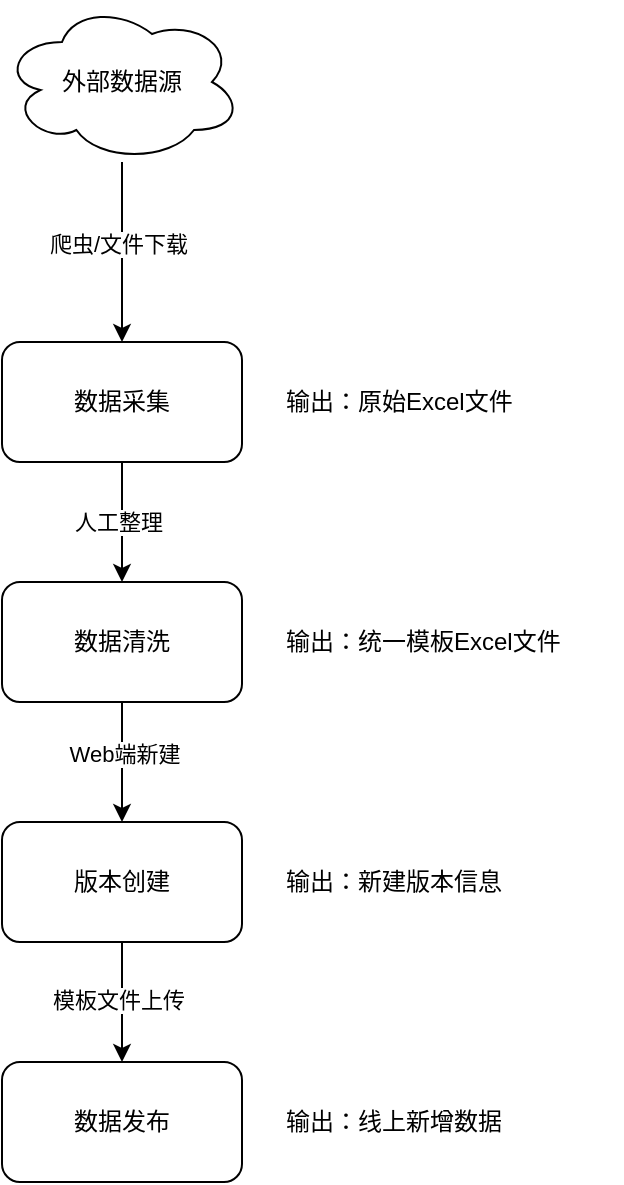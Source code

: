 <mxfile version="23.0.2" type="github">
  <diagram name="Page-1" id="Ri2uYWYrFrsr7uGm-NML">
    <mxGraphModel dx="2074" dy="2246" grid="1" gridSize="10" guides="1" tooltips="1" connect="1" arrows="1" fold="1" page="1" pageScale="1" pageWidth="850" pageHeight="1100" math="0" shadow="0">
      <root>
        <mxCell id="0" />
        <mxCell id="1" parent="0" />
        <mxCell id="tZFEMtretcMnwATeE7CU-9" style="edgeStyle=orthogonalEdgeStyle;rounded=0;orthogonalLoop=1;jettySize=auto;html=1;" edge="1" parent="1" source="tZFEMtretcMnwATeE7CU-1" target="tZFEMtretcMnwATeE7CU-2">
          <mxGeometry relative="1" as="geometry" />
        </mxCell>
        <mxCell id="tZFEMtretcMnwATeE7CU-13" value="人工整理" style="edgeLabel;html=1;align=center;verticalAlign=middle;resizable=0;points=[];" vertex="1" connectable="0" parent="tZFEMtretcMnwATeE7CU-9">
          <mxGeometry y="-2" relative="1" as="geometry">
            <mxPoint as="offset" />
          </mxGeometry>
        </mxCell>
        <mxCell id="tZFEMtretcMnwATeE7CU-1" value="数据采集" style="rounded=1;whiteSpace=wrap;html=1;" vertex="1" parent="1">
          <mxGeometry x="310" y="100" width="120" height="60" as="geometry" />
        </mxCell>
        <mxCell id="tZFEMtretcMnwATeE7CU-11" style="edgeStyle=orthogonalEdgeStyle;rounded=0;orthogonalLoop=1;jettySize=auto;html=1;entryX=0.5;entryY=0;entryDx=0;entryDy=0;" edge="1" parent="1" source="tZFEMtretcMnwATeE7CU-2" target="tZFEMtretcMnwATeE7CU-3">
          <mxGeometry relative="1" as="geometry" />
        </mxCell>
        <mxCell id="tZFEMtretcMnwATeE7CU-14" value="Web端新建" style="edgeLabel;html=1;align=center;verticalAlign=middle;resizable=0;points=[];" vertex="1" connectable="0" parent="tZFEMtretcMnwATeE7CU-11">
          <mxGeometry x="-0.133" y="1" relative="1" as="geometry">
            <mxPoint as="offset" />
          </mxGeometry>
        </mxCell>
        <mxCell id="tZFEMtretcMnwATeE7CU-2" value="数据清洗" style="rounded=1;whiteSpace=wrap;html=1;" vertex="1" parent="1">
          <mxGeometry x="310" y="220" width="120" height="60" as="geometry" />
        </mxCell>
        <mxCell id="tZFEMtretcMnwATeE7CU-15" style="edgeStyle=orthogonalEdgeStyle;rounded=0;orthogonalLoop=1;jettySize=auto;html=1;" edge="1" parent="1" source="tZFEMtretcMnwATeE7CU-3" target="tZFEMtretcMnwATeE7CU-4">
          <mxGeometry relative="1" as="geometry" />
        </mxCell>
        <mxCell id="tZFEMtretcMnwATeE7CU-16" value="模板文件上传" style="edgeLabel;html=1;align=center;verticalAlign=middle;resizable=0;points=[];" vertex="1" connectable="0" parent="tZFEMtretcMnwATeE7CU-15">
          <mxGeometry x="-0.033" y="-2" relative="1" as="geometry">
            <mxPoint as="offset" />
          </mxGeometry>
        </mxCell>
        <mxCell id="tZFEMtretcMnwATeE7CU-3" value="版本创建" style="rounded=1;whiteSpace=wrap;html=1;" vertex="1" parent="1">
          <mxGeometry x="310" y="340" width="120" height="60" as="geometry" />
        </mxCell>
        <mxCell id="tZFEMtretcMnwATeE7CU-4" value="数据发布" style="rounded=1;whiteSpace=wrap;html=1;" vertex="1" parent="1">
          <mxGeometry x="310" y="460" width="120" height="60" as="geometry" />
        </mxCell>
        <mxCell id="tZFEMtretcMnwATeE7CU-6" style="edgeStyle=orthogonalEdgeStyle;rounded=0;orthogonalLoop=1;jettySize=auto;html=1;entryX=0.5;entryY=0;entryDx=0;entryDy=0;" edge="1" parent="1" source="tZFEMtretcMnwATeE7CU-5" target="tZFEMtretcMnwATeE7CU-1">
          <mxGeometry relative="1" as="geometry" />
        </mxCell>
        <mxCell id="tZFEMtretcMnwATeE7CU-7" value="爬虫/文件下载" style="edgeLabel;html=1;align=center;verticalAlign=middle;resizable=0;points=[];" vertex="1" connectable="0" parent="tZFEMtretcMnwATeE7CU-6">
          <mxGeometry x="-0.089" y="-2" relative="1" as="geometry">
            <mxPoint as="offset" />
          </mxGeometry>
        </mxCell>
        <mxCell id="tZFEMtretcMnwATeE7CU-5" value="外部数据源" style="ellipse;shape=cloud;whiteSpace=wrap;html=1;" vertex="1" parent="1">
          <mxGeometry x="310" y="-70" width="120" height="80" as="geometry" />
        </mxCell>
        <mxCell id="tZFEMtretcMnwATeE7CU-8" value="输出：原始Excel文件" style="text;html=1;strokeColor=none;fillColor=none;align=left;verticalAlign=middle;whiteSpace=wrap;rounded=0;" vertex="1" parent="1">
          <mxGeometry x="450" y="115" width="130" height="30" as="geometry" />
        </mxCell>
        <mxCell id="tZFEMtretcMnwATeE7CU-10" value="输出：统一模板Excel文件" style="text;html=1;strokeColor=none;fillColor=none;align=left;verticalAlign=middle;whiteSpace=wrap;rounded=0;" vertex="1" parent="1">
          <mxGeometry x="450" y="235" width="170" height="30" as="geometry" />
        </mxCell>
        <mxCell id="tZFEMtretcMnwATeE7CU-12" value="输出：新建版本信息" style="text;html=1;strokeColor=none;fillColor=none;align=left;verticalAlign=middle;whiteSpace=wrap;rounded=0;" vertex="1" parent="1">
          <mxGeometry x="450" y="355" width="170" height="30" as="geometry" />
        </mxCell>
        <mxCell id="tZFEMtretcMnwATeE7CU-18" value="输出：线上新增数据" style="text;html=1;strokeColor=none;fillColor=none;align=left;verticalAlign=middle;whiteSpace=wrap;rounded=0;" vertex="1" parent="1">
          <mxGeometry x="450" y="475" width="170" height="30" as="geometry" />
        </mxCell>
      </root>
    </mxGraphModel>
  </diagram>
</mxfile>

